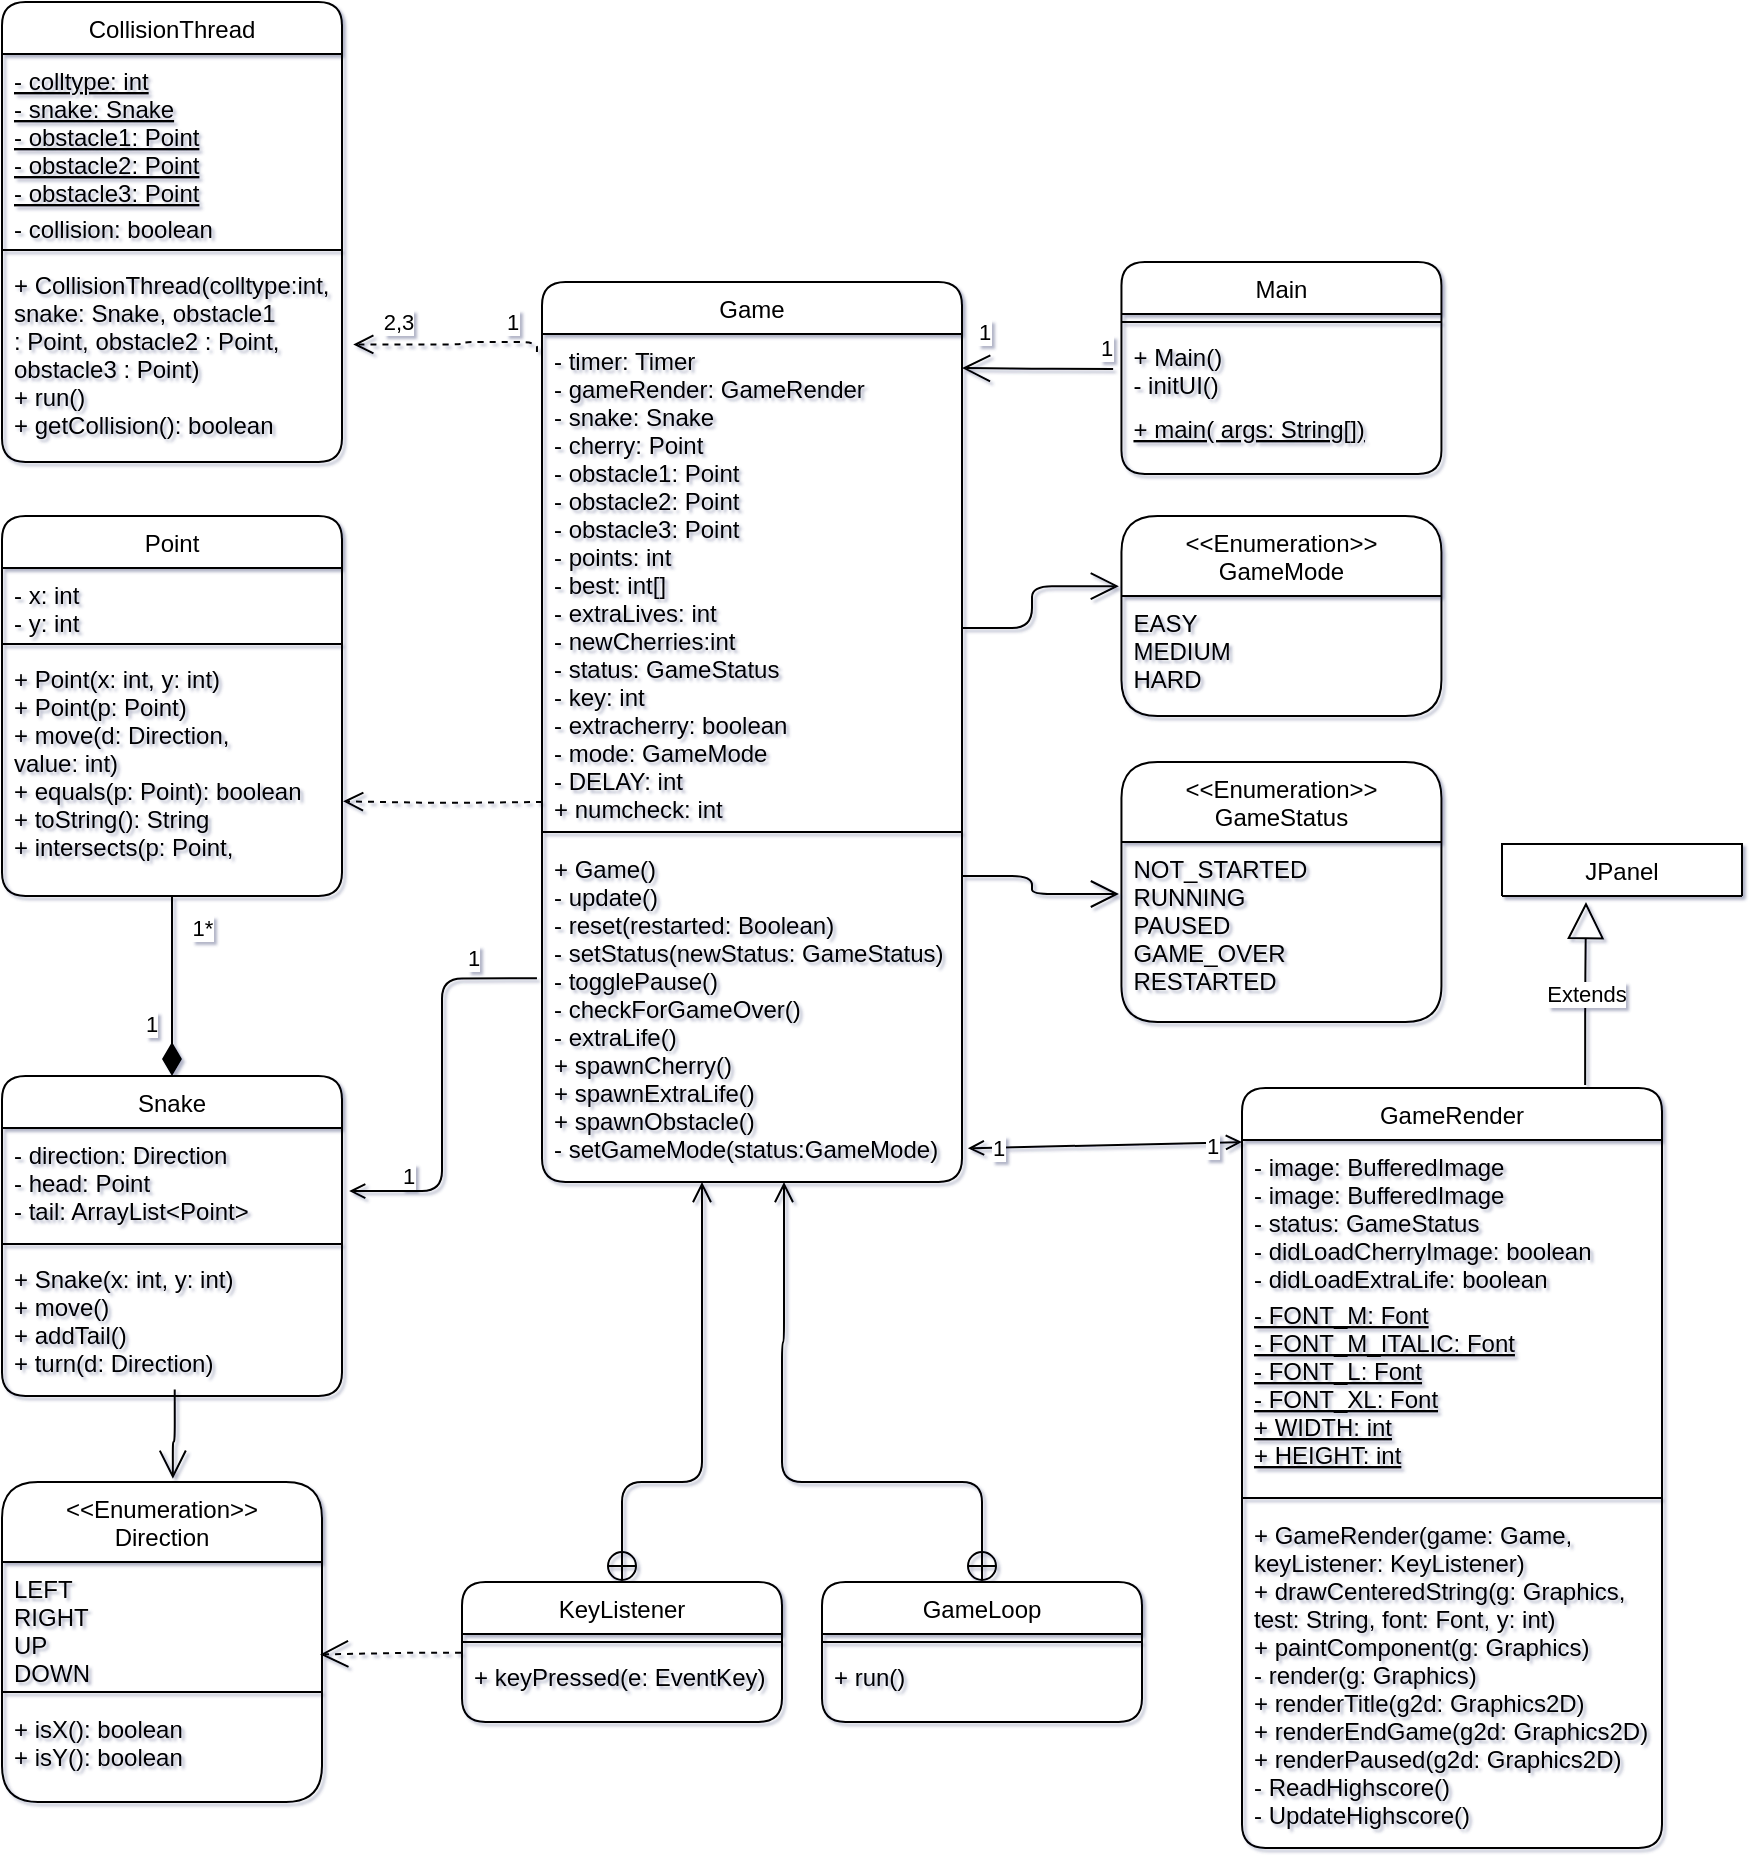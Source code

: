 <mxfile version="15.8.6" type="google"><diagram id="C5RBs43oDa-KdzZeNtuy" name="Page-1"><mxGraphModel dx="1303" dy="792" grid="1" gridSize="10" guides="1" tooltips="1" connect="1" arrows="1" fold="1" page="1" pageScale="1" pageWidth="827" pageHeight="1169" math="0" shadow="1"><root><mxCell id="WIyWlLk6GJQsqaUBKTNV-0"/><mxCell id="WIyWlLk6GJQsqaUBKTNV-1" parent="WIyWlLk6GJQsqaUBKTNV-0"/><mxCell id="Q1nwsN4nKAMBySvk54By-53" value="1" style="endArrow=open;html=1;startArrow=none;startFill=0;edgeStyle=orthogonalEdgeStyle;align=left;verticalAlign=bottom;entryX=1.021;entryY=0.584;entryDx=0;entryDy=0;entryPerimeter=0;exitX=-0.012;exitY=0.401;exitDx=0;exitDy=0;exitPerimeter=0;endFill=0;strokeColor=default;" parent="WIyWlLk6GJQsqaUBKTNV-1" source="Q1nwsN4nKAMBySvk54By-29" target="Q1nwsN4nKAMBySvk54By-7" edge="1"><mxGeometry x="-0.639" y="-1" relative="1" as="geometry"><mxPoint x="490" y="428" as="sourcePoint"/><mxPoint x="480" y="590" as="targetPoint"/><mxPoint as="offset"/></mxGeometry></mxCell><mxCell id="Q1nwsN4nKAMBySvk54By-54" value="1" style="edgeLabel;html=1;align=center;verticalAlign=middle;resizable=0;points=[];rounded=1;" parent="Q1nwsN4nKAMBySvk54By-53" vertex="1" connectable="0"><mxGeometry x="0.883" y="-6" relative="1" as="geometry"><mxPoint x="17" y="-2" as="offset"/></mxGeometry></mxCell><mxCell id="Q1nwsN4nKAMBySvk54By-6" value="Snake" style="swimlane;fontStyle=0;align=center;verticalAlign=top;childLayout=stackLayout;horizontal=1;startSize=26;horizontalStack=0;resizeParent=1;resizeLast=0;collapsible=1;marginBottom=0;shadow=0;strokeWidth=1;rounded=1;" parent="WIyWlLk6GJQsqaUBKTNV-1" vertex="1"><mxGeometry x="220" y="647" width="170" height="160" as="geometry"><mxRectangle x="340" y="380" width="170" height="26" as="alternateBounds"/></mxGeometry></mxCell><mxCell id="Q1nwsN4nKAMBySvk54By-7" value="- direction: Direction&#10;- head: Point&#10;- tail: ArrayList&lt;Point&gt;" style="text;align=left;verticalAlign=top;spacingLeft=4;spacingRight=4;overflow=hidden;rotatable=0;points=[[0,0.5],[1,0.5]];portConstraint=eastwest;rounded=1;" parent="Q1nwsN4nKAMBySvk54By-6" vertex="1"><mxGeometry y="26" width="170" height="54" as="geometry"/></mxCell><mxCell id="Q1nwsN4nKAMBySvk54By-8" value="" style="line;html=1;strokeWidth=1;align=left;verticalAlign=middle;spacingTop=-1;spacingLeft=3;spacingRight=3;rotatable=0;labelPosition=right;points=[];portConstraint=eastwest;rounded=1;" parent="Q1nwsN4nKAMBySvk54By-6" vertex="1"><mxGeometry y="80" width="170" height="8" as="geometry"/></mxCell><mxCell id="Q1nwsN4nKAMBySvk54By-36" value="+ Snake(x: int, y: int)&#10;+ move()&#10;+ addTail()&#10;+ turn(d: Direction)" style="text;align=left;verticalAlign=top;spacingLeft=4;spacingRight=4;overflow=hidden;rotatable=0;points=[[0,0.5],[1,0.5]];portConstraint=eastwest;rounded=1;" parent="Q1nwsN4nKAMBySvk54By-6" vertex="1"><mxGeometry y="88" width="170" height="72" as="geometry"/></mxCell><mxCell id="zkfFHV4jXpPFQw0GAbJ--13" value="&lt;&lt;Enumeration&gt;&gt; &#10;GameStatus" style="swimlane;fontStyle=0;align=center;verticalAlign=top;childLayout=stackLayout;horizontal=1;startSize=40;horizontalStack=0;resizeParent=1;resizeLast=0;collapsible=1;marginBottom=0;shadow=0;strokeWidth=1;rounded=1;" parent="WIyWlLk6GJQsqaUBKTNV-1" vertex="1"><mxGeometry x="779.73" y="490" width="160" height="130" as="geometry"><mxRectangle x="340" y="380" width="170" height="26" as="alternateBounds"/></mxGeometry></mxCell><mxCell id="zkfFHV4jXpPFQw0GAbJ--14" value="NOT_STARTED&#10;RUNNING&#10;PAUSED&#10;GAME_OVER&#10;RESTARTED" style="text;align=left;verticalAlign=top;spacingLeft=4;spacingRight=4;overflow=hidden;rotatable=0;points=[[0,0.5],[1,0.5]];portConstraint=eastwest;rounded=1;" parent="zkfFHV4jXpPFQw0GAbJ--13" vertex="1"><mxGeometry y="40" width="160" height="90" as="geometry"/></mxCell><mxCell id="Q1nwsN4nKAMBySvk54By-0" value="GameLoop" style="swimlane;fontStyle=0;align=center;verticalAlign=top;childLayout=stackLayout;horizontal=1;startSize=26;horizontalStack=0;resizeParent=1;resizeLast=0;collapsible=1;marginBottom=0;shadow=0;strokeWidth=1;rounded=1;" parent="WIyWlLk6GJQsqaUBKTNV-1" vertex="1"><mxGeometry x="630" y="900" width="160" height="70" as="geometry"><mxRectangle x="340" y="380" width="170" height="26" as="alternateBounds"/></mxGeometry></mxCell><mxCell id="Q1nwsN4nKAMBySvk54By-2" value="" style="line;html=1;strokeWidth=1;align=left;verticalAlign=middle;spacingTop=-1;spacingLeft=3;spacingRight=3;rotatable=0;labelPosition=right;points=[];portConstraint=eastwest;rounded=1;" parent="Q1nwsN4nKAMBySvk54By-0" vertex="1"><mxGeometry y="26" width="160" height="8" as="geometry"/></mxCell><mxCell id="Q1nwsN4nKAMBySvk54By-1" value="+ run() " style="text;align=left;verticalAlign=top;spacingLeft=4;spacingRight=4;overflow=hidden;rotatable=0;points=[[0,0.5],[1,0.5]];portConstraint=eastwest;rounded=1;" parent="Q1nwsN4nKAMBySvk54By-0" vertex="1"><mxGeometry y="34" width="160" height="26" as="geometry"/></mxCell><mxCell id="Q1nwsN4nKAMBySvk54By-3" value="KeyListener" style="swimlane;fontStyle=0;align=center;verticalAlign=top;childLayout=stackLayout;horizontal=1;startSize=26;horizontalStack=0;resizeParent=1;resizeLast=0;collapsible=1;marginBottom=0;shadow=0;strokeWidth=1;rounded=1;" parent="WIyWlLk6GJQsqaUBKTNV-1" vertex="1"><mxGeometry x="450" y="900" width="160" height="70" as="geometry"><mxRectangle x="340" y="380" width="170" height="26" as="alternateBounds"/></mxGeometry></mxCell><mxCell id="Q1nwsN4nKAMBySvk54By-5" value="" style="line;html=1;strokeWidth=1;align=left;verticalAlign=middle;spacingTop=-1;spacingLeft=3;spacingRight=3;rotatable=0;labelPosition=right;points=[];portConstraint=eastwest;rounded=1;" parent="Q1nwsN4nKAMBySvk54By-3" vertex="1"><mxGeometry y="26" width="160" height="8" as="geometry"/></mxCell><mxCell id="Q1nwsN4nKAMBySvk54By-30" value="+ keyPressed(e: EventKey)" style="text;strokeColor=none;fillColor=none;align=left;verticalAlign=top;spacingLeft=4;spacingRight=4;overflow=hidden;rotatable=0;points=[[0,0.5],[1,0.5]];portConstraint=eastwest;rounded=1;" parent="Q1nwsN4nKAMBySvk54By-3" vertex="1"><mxGeometry y="34" width="160" height="36" as="geometry"/></mxCell><mxCell id="Q1nwsN4nKAMBySvk54By-15" value="JPanel" style="swimlane;fontStyle=0;align=center;verticalAlign=top;childLayout=stackLayout;horizontal=1;startSize=26;horizontalStack=0;resizeParent=1;resizeLast=0;collapsible=1;marginBottom=0;shadow=0;strokeWidth=1;rounded=1;" parent="WIyWlLk6GJQsqaUBKTNV-1" vertex="1" collapsed="1"><mxGeometry x="970" y="531" width="120" height="26" as="geometry"><mxRectangle x="505" y="252" width="160" height="70" as="alternateBounds"/></mxGeometry></mxCell><mxCell id="Q1nwsN4nKAMBySvk54By-18" value="Main" style="swimlane;fontStyle=0;align=center;verticalAlign=top;childLayout=stackLayout;horizontal=1;startSize=26;horizontalStack=0;resizeParent=1;resizeLast=0;collapsible=1;marginBottom=0;shadow=0;strokeWidth=1;rounded=1;" parent="WIyWlLk6GJQsqaUBKTNV-1" vertex="1"><mxGeometry x="779.73" y="240" width="160" height="106" as="geometry"><mxRectangle x="340" y="380" width="170" height="26" as="alternateBounds"/></mxGeometry></mxCell><mxCell id="Q1nwsN4nKAMBySvk54By-20" value="" style="line;html=1;strokeWidth=1;align=left;verticalAlign=middle;spacingTop=-1;spacingLeft=3;spacingRight=3;rotatable=0;labelPosition=right;points=[];portConstraint=eastwest;rounded=1;" parent="Q1nwsN4nKAMBySvk54By-18" vertex="1"><mxGeometry y="26" width="160" height="8" as="geometry"/></mxCell><mxCell id="Q1nwsN4nKAMBySvk54By-19" value="+ Main()&#10;- initUI()&#10;" style="text;align=left;verticalAlign=top;spacingLeft=4;spacingRight=4;overflow=hidden;rotatable=0;points=[[0,0.5],[1,0.5]];portConstraint=eastwest;fontStyle=0;rounded=1;" parent="Q1nwsN4nKAMBySvk54By-18" vertex="1"><mxGeometry y="34" width="160" height="36" as="geometry"/></mxCell><mxCell id="Q1nwsN4nKAMBySvk54By-34" value="+ main( args: String[])" style="text;align=left;verticalAlign=top;spacingLeft=4;spacingRight=4;overflow=hidden;rotatable=0;points=[[0,0.5],[1,0.5]];portConstraint=eastwest;fontStyle=4;rounded=1;" parent="Q1nwsN4nKAMBySvk54By-18" vertex="1"><mxGeometry y="70" width="160" height="36" as="geometry"/></mxCell><mxCell id="Q1nwsN4nKAMBySvk54By-21" value="Game" style="swimlane;fontStyle=0;align=center;verticalAlign=top;childLayout=stackLayout;horizontal=1;startSize=26;horizontalStack=0;resizeParent=1;resizeLast=0;collapsible=1;marginBottom=0;shadow=0;strokeWidth=1;rounded=1;" parent="WIyWlLk6GJQsqaUBKTNV-1" vertex="1"><mxGeometry x="490" y="250" width="210" height="450" as="geometry"><mxRectangle x="490" y="367" width="170" height="26" as="alternateBounds"/></mxGeometry></mxCell><mxCell id="Q1nwsN4nKAMBySvk54By-22" value="- timer: Timer&#10;- gameRender: GameRender&#10;- snake: Snake&#10;- cherry: Point&#10;- obstacle1: Point&#10;- obstacle2: Point&#10;- obstacle3: Point&#10;- points: int&#10;- best: int[]&#10;- extraLives: int&#10;- newCherries:int&#10;- status: GameStatus&#10;- key: int&#10;- extracherry: boolean&#10;- mode: GameMode&#10;- DELAY: int&#10;+ numcheck: int&#10;&#10;" style="text;align=left;verticalAlign=top;spacingLeft=4;spacingRight=4;overflow=hidden;rotatable=0;points=[[0,0.5],[1,0.5]];portConstraint=eastwest;rounded=1;" parent="Q1nwsN4nKAMBySvk54By-21" vertex="1"><mxGeometry y="26" width="210" height="244" as="geometry"/></mxCell><mxCell id="Q1nwsN4nKAMBySvk54By-23" value="" style="line;html=1;strokeWidth=1;align=left;verticalAlign=middle;spacingTop=-1;spacingLeft=3;spacingRight=3;rotatable=0;labelPosition=right;points=[];portConstraint=eastwest;rounded=1;" parent="Q1nwsN4nKAMBySvk54By-21" vertex="1"><mxGeometry y="270" width="210" height="10" as="geometry"/></mxCell><mxCell id="Q1nwsN4nKAMBySvk54By-29" value="+ Game()&#10;- update()&#10;- reset(restarted: Boolean)&#10;- setStatus(newStatus: GameStatus)&#10;- togglePause()&#10;- checkForGameOver()&#10;- extraLife()&#10;+ spawnCherry()&#10;+ spawnExtraLife()&#10;+ spawnObstacle()&#10;- setGameMode(status:GameMode)" style="text;strokeColor=none;fillColor=none;align=left;verticalAlign=top;spacingLeft=4;spacingRight=4;overflow=hidden;rotatable=0;points=[[0,0.5],[1,0.5]];portConstraint=eastwest;rounded=1;" parent="Q1nwsN4nKAMBySvk54By-21" vertex="1"><mxGeometry y="280" width="210" height="170" as="geometry"/></mxCell><mxCell id="Q1nwsN4nKAMBySvk54By-42" value="Point" style="swimlane;fontStyle=0;align=center;verticalAlign=top;childLayout=stackLayout;horizontal=1;startSize=26;horizontalStack=0;resizeParent=1;resizeLast=0;collapsible=1;marginBottom=0;shadow=0;strokeWidth=1;rounded=1;" parent="WIyWlLk6GJQsqaUBKTNV-1" vertex="1"><mxGeometry x="220" y="367" width="170" height="190" as="geometry"><mxRectangle x="340" y="380" width="170" height="26" as="alternateBounds"/></mxGeometry></mxCell><mxCell id="Q1nwsN4nKAMBySvk54By-43" value="- x: int&#10;- y: int" style="text;align=left;verticalAlign=top;spacingLeft=4;spacingRight=4;overflow=hidden;rotatable=0;points=[[0,0.5],[1,0.5]];portConstraint=eastwest;rounded=1;" parent="Q1nwsN4nKAMBySvk54By-42" vertex="1"><mxGeometry y="26" width="170" height="34" as="geometry"/></mxCell><mxCell id="Q1nwsN4nKAMBySvk54By-44" value="" style="line;html=1;strokeWidth=1;align=left;verticalAlign=middle;spacingTop=-1;spacingLeft=3;spacingRight=3;rotatable=0;labelPosition=right;points=[];portConstraint=eastwest;rounded=1;" parent="Q1nwsN4nKAMBySvk54By-42" vertex="1"><mxGeometry y="60" width="170" height="8" as="geometry"/></mxCell><mxCell id="Q1nwsN4nKAMBySvk54By-45" value="+ Point(x: int, y: int)&#10;+ Point(p: Point)&#10;+ move(d: Direction, &#10;value: int)&#10;+ equals(p: Point): boolean&#10;+ toString(): String&#10;+ intersects(p: Point, &#10;tolerance: int): boolean" style="text;align=left;verticalAlign=top;spacingLeft=4;spacingRight=4;overflow=hidden;rotatable=0;points=[[0,0.5],[1,0.5]];portConstraint=eastwest;rounded=1;" parent="Q1nwsN4nKAMBySvk54By-42" vertex="1"><mxGeometry y="68" width="170" height="102" as="geometry"/></mxCell><mxCell id="Q1nwsN4nKAMBySvk54By-47" value="" style="endArrow=open;startArrow=circlePlus;endFill=0;startFill=0;endSize=8;html=1;edgeStyle=orthogonalEdgeStyle;exitX=0.5;exitY=0;exitDx=0;exitDy=0;" parent="WIyWlLk6GJQsqaUBKTNV-1" source="Q1nwsN4nKAMBySvk54By-3" edge="1"><mxGeometry width="160" relative="1" as="geometry"><mxPoint x="550" y="890" as="sourcePoint"/><mxPoint x="570" y="700" as="targetPoint"/><Array as="points"><mxPoint x="530" y="850"/><mxPoint x="570" y="850"/></Array></mxGeometry></mxCell><mxCell id="Q1nwsN4nKAMBySvk54By-48" value="" style="endArrow=open;startArrow=circlePlus;endFill=0;startFill=0;endSize=8;html=1;edgeStyle=orthogonalEdgeStyle;exitX=0.5;exitY=0;exitDx=0;exitDy=0;" parent="WIyWlLk6GJQsqaUBKTNV-1" source="Q1nwsN4nKAMBySvk54By-0" edge="1"><mxGeometry width="160" relative="1" as="geometry"><mxPoint x="480" y="910" as="sourcePoint"/><mxPoint x="611" y="700" as="targetPoint"/><Array as="points"><mxPoint x="710" y="850"/><mxPoint x="610" y="850"/><mxPoint x="610" y="780"/><mxPoint x="611" y="780"/></Array></mxGeometry></mxCell><mxCell id="Q1nwsN4nKAMBySvk54By-55" value="1" style="endArrow=none;html=1;endSize=12;startArrow=diamondThin;startSize=14;startFill=1;edgeStyle=orthogonalEdgeStyle;align=left;verticalAlign=bottom;entryX=0.5;entryY=1;entryDx=0;entryDy=0;exitX=0.5;exitY=0;exitDx=0;exitDy=0;endFill=0;" parent="WIyWlLk6GJQsqaUBKTNV-1" source="Q1nwsN4nKAMBySvk54By-6" target="Q1nwsN4nKAMBySvk54By-42" edge="1"><mxGeometry x="-0.622" y="15" relative="1" as="geometry"><mxPoint x="300" y="540" as="sourcePoint"/><mxPoint x="500" y="560" as="targetPoint"/><Array as="points"><mxPoint x="305" y="610"/><mxPoint x="305" y="610"/></Array><mxPoint as="offset"/></mxGeometry></mxCell><mxCell id="Q1nwsN4nKAMBySvk54By-56" value="1*" style="edgeLabel;html=1;align=center;verticalAlign=middle;resizable=0;points=[];rounded=1;" parent="Q1nwsN4nKAMBySvk54By-55" vertex="1" connectable="0"><mxGeometry x="0.904" y="-2" relative="1" as="geometry"><mxPoint x="13" y="11" as="offset"/></mxGeometry></mxCell><mxCell id="Q1nwsN4nKAMBySvk54By-57" value="&lt;&lt;Enumeration&gt;&gt; &#10;Direction" style="swimlane;fontStyle=0;align=center;verticalAlign=top;childLayout=stackLayout;horizontal=1;startSize=40;horizontalStack=0;resizeParent=1;resizeLast=0;collapsible=1;marginBottom=0;shadow=0;strokeWidth=1;rounded=1;" parent="WIyWlLk6GJQsqaUBKTNV-1" vertex="1"><mxGeometry x="220" y="850" width="160" height="160" as="geometry"><mxRectangle x="340" y="380" width="170" height="26" as="alternateBounds"/></mxGeometry></mxCell><mxCell id="Q1nwsN4nKAMBySvk54By-58" value="LEFT&#10;RIGHT&#10;UP&#10;DOWN" style="text;align=left;verticalAlign=top;spacingLeft=4;spacingRight=4;overflow=hidden;rotatable=0;points=[[0,0.5],[1,0.5]];portConstraint=eastwest;rounded=1;" parent="Q1nwsN4nKAMBySvk54By-57" vertex="1"><mxGeometry y="40" width="160" height="60" as="geometry"/></mxCell><mxCell id="Q1nwsN4nKAMBySvk54By-59" value="" style="line;html=1;strokeWidth=1;align=left;verticalAlign=middle;spacingTop=-1;spacingLeft=3;spacingRight=3;rotatable=0;labelPosition=right;points=[];portConstraint=eastwest;rounded=1;" parent="Q1nwsN4nKAMBySvk54By-57" vertex="1"><mxGeometry y="100" width="160" height="10" as="geometry"/></mxCell><mxCell id="Q1nwsN4nKAMBySvk54By-60" value="+ isX(): boolean&#10;+ isY(): boolean" style="text;align=left;verticalAlign=top;spacingLeft=4;spacingRight=4;overflow=hidden;rotatable=0;points=[[0,0.5],[1,0.5]];portConstraint=eastwest;rounded=1;" parent="Q1nwsN4nKAMBySvk54By-57" vertex="1"><mxGeometry y="110" width="160" height="36" as="geometry"/></mxCell><mxCell id="Q1nwsN4nKAMBySvk54By-65" value="" style="endArrow=open;endFill=1;endSize=12;html=1;edgeStyle=orthogonalEdgeStyle;exitX=-0.026;exitY=0.54;exitDx=0;exitDy=0;exitPerimeter=0;" parent="WIyWlLk6GJQsqaUBKTNV-1" source="Q1nwsN4nKAMBySvk54By-19" edge="1"><mxGeometry width="160" relative="1" as="geometry"><mxPoint x="770" y="421" as="sourcePoint"/><mxPoint x="700" y="293" as="targetPoint"/><Array as="points"><mxPoint x="735" y="293"/><mxPoint x="720" y="293"/></Array></mxGeometry></mxCell><mxCell id="Q1nwsN4nKAMBySvk54By-67" value="1" style="edgeLabel;html=1;align=center;verticalAlign=middle;resizable=0;points=[];rounded=1;" parent="Q1nwsN4nKAMBySvk54By-65" vertex="1" connectable="0"><mxGeometry x="-0.699" y="-1" relative="1" as="geometry"><mxPoint x="8" y="-10" as="offset"/></mxGeometry></mxCell><mxCell id="XJjMYYEBK-fEG7YDbgSY-5" value="1" style="edgeLabel;html=1;align=center;verticalAlign=middle;resizable=0;points=[];" parent="Q1nwsN4nKAMBySvk54By-65" vertex="1" connectable="0"><mxGeometry x="0.672" y="-1" relative="1" as="geometry"><mxPoint x="-2" y="-17" as="offset"/></mxGeometry></mxCell><mxCell id="Q1nwsN4nKAMBySvk54By-72" value="" style="html=1;verticalAlign=bottom;endArrow=open;dashed=1;endSize=8;edgeStyle=orthogonalEdgeStyle;entryX=1.003;entryY=0.732;entryDx=0;entryDy=0;entryPerimeter=0;" parent="WIyWlLk6GJQsqaUBKTNV-1" target="Q1nwsN4nKAMBySvk54By-45" edge="1"><mxGeometry relative="1" as="geometry"><mxPoint x="490" y="510" as="sourcePoint"/><mxPoint x="370" y="800" as="targetPoint"/></mxGeometry></mxCell><mxCell id="Q1nwsN4nKAMBySvk54By-75" value="" style="endArrow=open;endSize=12;dashed=1;html=1;edgeStyle=orthogonalEdgeStyle;entryX=0.994;entryY=0.77;entryDx=0;entryDy=0;entryPerimeter=0;exitX=-0.003;exitY=0.037;exitDx=0;exitDy=0;exitPerimeter=0;" parent="WIyWlLk6GJQsqaUBKTNV-1" source="Q1nwsN4nKAMBySvk54By-30" target="Q1nwsN4nKAMBySvk54By-58" edge="1"><mxGeometry x="-0.08" y="6" width="160" relative="1" as="geometry"><mxPoint x="440" y="936" as="sourcePoint"/><mxPoint x="410" y="935" as="targetPoint"/><Array as="points"><mxPoint x="430" y="935"/></Array><mxPoint as="offset"/></mxGeometry></mxCell><mxCell id="d4JF5jnR4ZvSvx4Au4_Q-4" value="" style="endArrow=open;html=1;endSize=12;startArrow=none;startSize=14;startFill=0;edgeStyle=orthogonalEdgeStyle;align=left;verticalAlign=bottom;entryX=-0.008;entryY=0.286;entryDx=0;entryDy=0;entryPerimeter=0;endFill=0;" parent="WIyWlLk6GJQsqaUBKTNV-1" target="zkfFHV4jXpPFQw0GAbJ--14" edge="1"><mxGeometry x="-0.639" y="-1" relative="1" as="geometry"><mxPoint x="700" y="547" as="sourcePoint"/><mxPoint x="710.0" y="589.996" as="targetPoint"/><mxPoint as="offset"/><Array as="points"><mxPoint x="735" y="547"/><mxPoint x="735" y="556"/><mxPoint x="778" y="556"/></Array></mxGeometry></mxCell><mxCell id="2xs5ZtYehGJgi7oojWla-1" value="GameRender" style="swimlane;fontStyle=0;align=center;verticalAlign=top;childLayout=stackLayout;horizontal=1;startSize=26;horizontalStack=0;resizeParent=1;resizeLast=0;collapsible=1;marginBottom=0;shadow=0;strokeWidth=1;rounded=1;" parent="WIyWlLk6GJQsqaUBKTNV-1" vertex="1"><mxGeometry x="840" y="653" width="210" height="380" as="geometry"><mxRectangle x="490" y="367" width="170" height="26" as="alternateBounds"/></mxGeometry></mxCell><mxCell id="2xs5ZtYehGJgi7oojWla-2" value="- image: BufferedImage&#10;- image: BufferedImage&#10;- status: GameStatus&#10;- didLoadCherryImage: boolean&#10;- didLoadExtraLife: boolean&#10;" style="text;align=left;verticalAlign=top;spacingLeft=4;spacingRight=4;overflow=hidden;rotatable=0;points=[[0,0.5],[1,0.5]];portConstraint=eastwest;rounded=1;" parent="2xs5ZtYehGJgi7oojWla-1" vertex="1"><mxGeometry y="26" width="210" height="74" as="geometry"/></mxCell><mxCell id="2xs5ZtYehGJgi7oojWla-3" value="- FONT_M: Font&#10;- FONT_M_ITALIC: Font&#10;- FONT_L: Font&#10;- FONT_XL: Font&#10;+ WIDTH: int&#10;+ HEIGHT: int" style="text;align=left;verticalAlign=top;spacingLeft=4;spacingRight=4;overflow=hidden;rotatable=0;points=[[0,0.5],[1,0.5]];portConstraint=eastwest;fontStyle=4;rounded=1;" parent="2xs5ZtYehGJgi7oojWla-1" vertex="1"><mxGeometry y="100" width="210" height="100" as="geometry"/></mxCell><mxCell id="2xs5ZtYehGJgi7oojWla-4" value="" style="line;html=1;strokeWidth=1;align=left;verticalAlign=middle;spacingTop=-1;spacingLeft=3;spacingRight=3;rotatable=0;labelPosition=right;points=[];portConstraint=eastwest;rounded=1;" parent="2xs5ZtYehGJgi7oojWla-1" vertex="1"><mxGeometry y="200" width="210" height="10" as="geometry"/></mxCell><mxCell id="2xs5ZtYehGJgi7oojWla-5" value="+ GameRender(game: Game, &#10;keyListener: KeyListener)&#10;+ drawCenteredString(g: Graphics, &#10;test: String, font: Font, y: int)&#10;+ paintComponent(g: Graphics)&#10;- render(g: Graphics)&#10;+ renderTitle(g2d: Graphics2D)&#10;+ renderEndGame(g2d: Graphics2D)&#10;+ renderPaused(g2d: Graphics2D)&#10;- ReadHighscore()&#10;- UpdateHighscore()&#10;" style="text;strokeColor=none;fillColor=none;align=left;verticalAlign=top;spacingLeft=4;spacingRight=4;overflow=hidden;rotatable=0;points=[[0,0.5],[1,0.5]];portConstraint=eastwest;rounded=1;" parent="2xs5ZtYehGJgi7oojWla-1" vertex="1"><mxGeometry y="210" width="210" height="170" as="geometry"/></mxCell><mxCell id="2xs5ZtYehGJgi7oojWla-6" value="" style="endArrow=open;startArrow=open;endFill=0;startFill=0;html=1;entryX=0;entryY=0.014;entryDx=0;entryDy=0;entryPerimeter=0;exitX=1.014;exitY=0.901;exitDx=0;exitDy=0;exitPerimeter=0;" parent="WIyWlLk6GJQsqaUBKTNV-1" source="Q1nwsN4nKAMBySvk54By-29" target="2xs5ZtYehGJgi7oojWla-2" edge="1"><mxGeometry width="160" relative="1" as="geometry"><mxPoint x="740" y="716" as="sourcePoint"/><mxPoint x="830" y="660" as="targetPoint"/></mxGeometry></mxCell><mxCell id="2xs5ZtYehGJgi7oojWla-7" value="1" style="edgeLabel;html=1;align=center;verticalAlign=middle;resizable=0;points=[];rounded=1;" parent="2xs5ZtYehGJgi7oojWla-6" vertex="1" connectable="0"><mxGeometry x="-0.78" relative="1" as="geometry"><mxPoint as="offset"/></mxGeometry></mxCell><mxCell id="2xs5ZtYehGJgi7oojWla-8" value="1" style="edgeLabel;html=1;align=center;verticalAlign=middle;resizable=0;points=[];rounded=1;" parent="2xs5ZtYehGJgi7oojWla-6" vertex="1" connectable="0"><mxGeometry x="0.778" y="-1" relative="1" as="geometry"><mxPoint as="offset"/></mxGeometry></mxCell><mxCell id="2xs5ZtYehGJgi7oojWla-10" value="" style="endArrow=open;endFill=1;endSize=12;html=1;edgeStyle=orthogonalEdgeStyle;exitX=0.508;exitY=0.954;exitDx=0;exitDy=0;entryX=0.534;entryY=-0.01;entryDx=0;entryDy=0;entryPerimeter=0;exitPerimeter=0;" parent="WIyWlLk6GJQsqaUBKTNV-1" source="Q1nwsN4nKAMBySvk54By-36" target="Q1nwsN4nKAMBySvk54By-57" edge="1"><mxGeometry width="160" relative="1" as="geometry"><mxPoint x="310" y="860" as="sourcePoint"/><mxPoint x="308.2" y="820.024" as="targetPoint"/><Array as="points"><mxPoint x="306" y="830"/><mxPoint x="305" y="830"/></Array></mxGeometry></mxCell><mxCell id="2xs5ZtYehGJgi7oojWla-12" value="Extends" style="endArrow=block;endSize=16;endFill=0;html=1;edgeStyle=orthogonalEdgeStyle;exitX=0.817;exitY=-0.004;exitDx=0;exitDy=0;exitPerimeter=0;" parent="WIyWlLk6GJQsqaUBKTNV-1" source="2xs5ZtYehGJgi7oojWla-1" edge="1"><mxGeometry width="160" relative="1" as="geometry"><mxPoint x="1080" y="713" as="sourcePoint"/><mxPoint x="1012" y="560" as="targetPoint"/></mxGeometry></mxCell><mxCell id="XJjMYYEBK-fEG7YDbgSY-0" value="&lt;&lt;Enumeration&gt;&gt; &#10;GameMode" style="swimlane;fontStyle=0;align=center;verticalAlign=top;childLayout=stackLayout;horizontal=1;startSize=40;horizontalStack=0;resizeParent=1;resizeLast=0;collapsible=1;marginBottom=0;shadow=0;strokeWidth=1;rounded=1;" parent="WIyWlLk6GJQsqaUBKTNV-1" vertex="1"><mxGeometry x="779.73" y="367" width="160" height="100" as="geometry"><mxRectangle x="340" y="380" width="170" height="26" as="alternateBounds"/></mxGeometry></mxCell><mxCell id="XJjMYYEBK-fEG7YDbgSY-1" value="EASY&#10;MEDIUM&#10;HARD" style="text;align=left;verticalAlign=top;spacingLeft=4;spacingRight=4;overflow=hidden;rotatable=0;points=[[0,0.5],[1,0.5]];portConstraint=eastwest;rounded=1;" parent="XJjMYYEBK-fEG7YDbgSY-0" vertex="1"><mxGeometry y="40" width="160" height="50" as="geometry"/></mxCell><mxCell id="XJjMYYEBK-fEG7YDbgSY-2" value="" style="endArrow=open;html=1;endSize=12;startArrow=none;startSize=14;startFill=0;edgeStyle=orthogonalEdgeStyle;align=left;verticalAlign=bottom;endFill=0;exitX=1;exitY=0.15;exitDx=0;exitDy=0;exitPerimeter=0;entryX=-0.008;entryY=0.351;entryDx=0;entryDy=0;entryPerimeter=0;" parent="WIyWlLk6GJQsqaUBKTNV-1" target="XJjMYYEBK-fEG7YDbgSY-0" edge="1"><mxGeometry x="-0.631" y="10" relative="1" as="geometry"><mxPoint x="700" y="423" as="sourcePoint"/><mxPoint x="760" y="416" as="targetPoint"/><mxPoint as="offset"/><Array as="points"><mxPoint x="735" y="423"/><mxPoint x="735" y="402"/></Array></mxGeometry></mxCell><mxCell id="uswgoEiu92P6QK50BFbT-1" value="CollisionThread" style="swimlane;fontStyle=0;align=center;verticalAlign=top;childLayout=stackLayout;horizontal=1;startSize=26;horizontalStack=0;resizeParent=1;resizeLast=0;collapsible=1;marginBottom=0;shadow=0;strokeWidth=1;rounded=1;" vertex="1" parent="WIyWlLk6GJQsqaUBKTNV-1"><mxGeometry x="220" y="110" width="170" height="230" as="geometry"><mxRectangle x="340" y="380" width="170" height="26" as="alternateBounds"/></mxGeometry></mxCell><mxCell id="uswgoEiu92P6QK50BFbT-2" value="- colltype: int&#10;- snake: Snake&#10;- obstacle1: Point&#10;- obstacle2: Point&#10;- obstacle3: Point&#10;" style="text;align=left;verticalAlign=top;spacingLeft=4;spacingRight=4;overflow=hidden;rotatable=0;points=[[0,0.5],[1,0.5]];portConstraint=eastwest;rounded=1;fontStyle=4" vertex="1" parent="uswgoEiu92P6QK50BFbT-1"><mxGeometry y="26" width="170" height="74" as="geometry"/></mxCell><mxCell id="uswgoEiu92P6QK50BFbT-5" value="- collision: boolean&#10;" style="text;align=left;verticalAlign=top;spacingLeft=4;spacingRight=4;overflow=hidden;rotatable=0;points=[[0,0.5],[1,0.5]];portConstraint=eastwest;rounded=1;fontStyle=0" vertex="1" parent="uswgoEiu92P6QK50BFbT-1"><mxGeometry y="100" width="170" height="20" as="geometry"/></mxCell><mxCell id="uswgoEiu92P6QK50BFbT-3" value="" style="line;html=1;strokeWidth=1;align=left;verticalAlign=middle;spacingTop=-1;spacingLeft=3;spacingRight=3;rotatable=0;labelPosition=right;points=[];portConstraint=eastwest;rounded=1;" vertex="1" parent="uswgoEiu92P6QK50BFbT-1"><mxGeometry y="120" width="170" height="8" as="geometry"/></mxCell><mxCell id="uswgoEiu92P6QK50BFbT-4" value="+ CollisionThread(colltype:int, &#10;snake: Snake, obstacle1&#10;: Point, obstacle2 : Point, &#10;obstacle3 : Point)&#10;+ run()&#10;+ getCollision(): boolean" style="text;align=left;verticalAlign=top;spacingLeft=4;spacingRight=4;overflow=hidden;rotatable=0;points=[[0,0.5],[1,0.5]];portConstraint=eastwest;rounded=1;" vertex="1" parent="uswgoEiu92P6QK50BFbT-1"><mxGeometry y="128" width="170" height="102" as="geometry"/></mxCell><mxCell id="uswgoEiu92P6QK50BFbT-6" value="" style="html=1;verticalAlign=bottom;endArrow=open;dashed=1;endSize=8;edgeStyle=orthogonalEdgeStyle;entryX=1.033;entryY=0.424;entryDx=0;entryDy=0;entryPerimeter=0;exitX=-0.012;exitY=0.037;exitDx=0;exitDy=0;exitPerimeter=0;" edge="1" parent="WIyWlLk6GJQsqaUBKTNV-1" source="Q1nwsN4nKAMBySvk54By-22" target="uswgoEiu92P6QK50BFbT-4"><mxGeometry relative="1" as="geometry"><mxPoint x="470" y="270" as="sourcePoint"/><mxPoint x="400.51" y="519.664" as="targetPoint"/><Array as="points"><mxPoint x="488" y="280"/><mxPoint x="450" y="280"/><mxPoint x="450" y="281"/></Array></mxGeometry></mxCell><mxCell id="uswgoEiu92P6QK50BFbT-8" value="2,3" style="edgeLabel;html=1;align=center;verticalAlign=middle;resizable=0;points=[];" vertex="1" connectable="0" parent="uswgoEiu92P6QK50BFbT-6"><mxGeometry x="0.55" y="-1" relative="1" as="geometry"><mxPoint y="-10" as="offset"/></mxGeometry></mxCell><mxCell id="uswgoEiu92P6QK50BFbT-9" value="1" style="edgeLabel;html=1;align=center;verticalAlign=middle;resizable=0;points=[];" vertex="1" connectable="0" parent="uswgoEiu92P6QK50BFbT-6"><mxGeometry x="-0.64" relative="1" as="geometry"><mxPoint y="-10" as="offset"/></mxGeometry></mxCell></root></mxGraphModel></diagram></mxfile>